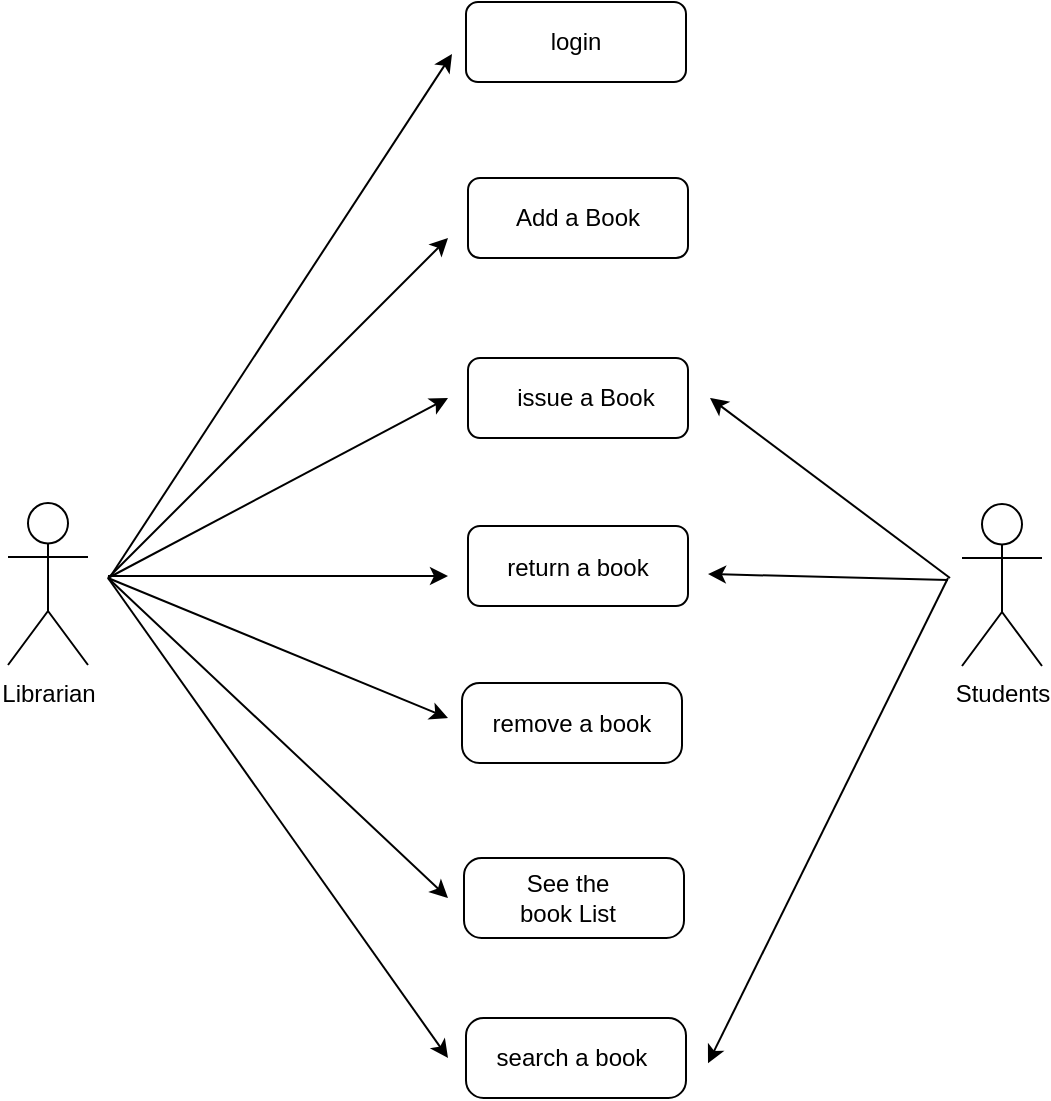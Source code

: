 <mxfile version="24.7.16">
  <diagram name="Page-1" id="ZgKGVOKu2XnYq9Bj7cNx">
    <mxGraphModel dx="933" dy="446" grid="1" gridSize="10" guides="1" tooltips="1" connect="1" arrows="1" fold="1" page="1" pageScale="1" pageWidth="827" pageHeight="1169" math="0" shadow="0">
      <root>
        <mxCell id="0" />
        <mxCell id="1" parent="0" />
        <mxCell id="nPoxM2JLe3QU1aJPWIpw-3" value="Students" style="shape=umlActor;verticalLabelPosition=bottom;verticalAlign=top;html=1;outlineConnect=0;" parent="1" vertex="1">
          <mxGeometry x="631" y="321" width="40" height="81" as="geometry" />
        </mxCell>
        <mxCell id="nPoxM2JLe3QU1aJPWIpw-4" value="Librarian&lt;div&gt;&lt;br&gt;&lt;/div&gt;" style="shape=umlActor;verticalLabelPosition=bottom;verticalAlign=top;html=1;outlineConnect=0;" parent="1" vertex="1">
          <mxGeometry x="154" y="320.5" width="40" height="81" as="geometry" />
        </mxCell>
        <mxCell id="1XMBIwmuA8-6nVooB1ob-2" value="" style="rounded=1;whiteSpace=wrap;html=1;" parent="1" vertex="1">
          <mxGeometry x="384" y="158" width="110" height="40" as="geometry" />
        </mxCell>
        <mxCell id="1XMBIwmuA8-6nVooB1ob-3" value="Add a Book" style="text;html=1;align=center;verticalAlign=middle;whiteSpace=wrap;rounded=0;" parent="1" vertex="1">
          <mxGeometry x="404" y="163" width="70" height="30" as="geometry" />
        </mxCell>
        <mxCell id="1XMBIwmuA8-6nVooB1ob-4" value="" style="rounded=1;whiteSpace=wrap;html=1;" parent="1" vertex="1">
          <mxGeometry x="384" y="248" width="110" height="40" as="geometry" />
        </mxCell>
        <mxCell id="1XMBIwmuA8-6nVooB1ob-5" value="issue a Book" style="text;html=1;align=center;verticalAlign=middle;whiteSpace=wrap;rounded=0;" parent="1" vertex="1">
          <mxGeometry x="403" y="253" width="80" height="30" as="geometry" />
        </mxCell>
        <mxCell id="1XMBIwmuA8-6nVooB1ob-8" value="" style="rounded=1;whiteSpace=wrap;html=1;arcSize=22;" parent="1" vertex="1">
          <mxGeometry x="381" y="410.5" width="110" height="40" as="geometry" />
        </mxCell>
        <mxCell id="1XMBIwmuA8-6nVooB1ob-9" value="remove a book" style="text;html=1;align=center;verticalAlign=middle;whiteSpace=wrap;rounded=0;" parent="1" vertex="1">
          <mxGeometry x="386" y="415.5" width="100" height="30" as="geometry" />
        </mxCell>
        <mxCell id="1XMBIwmuA8-6nVooB1ob-10" value="" style="rounded=1;whiteSpace=wrap;html=1;" parent="1" vertex="1">
          <mxGeometry x="384" y="332" width="110" height="40" as="geometry" />
        </mxCell>
        <mxCell id="1XMBIwmuA8-6nVooB1ob-11" value="return a book" style="text;html=1;align=center;verticalAlign=middle;whiteSpace=wrap;rounded=0;" parent="1" vertex="1">
          <mxGeometry x="399" y="338" width="80" height="30" as="geometry" />
        </mxCell>
        <mxCell id="1XMBIwmuA8-6nVooB1ob-14" value="" style="rounded=1;whiteSpace=wrap;html=1;arcSize=22;" parent="1" vertex="1">
          <mxGeometry x="382" y="498" width="110" height="40" as="geometry" />
        </mxCell>
        <mxCell id="1XMBIwmuA8-6nVooB1ob-15" value="See the book List" style="text;html=1;align=center;verticalAlign=middle;whiteSpace=wrap;rounded=0;" parent="1" vertex="1">
          <mxGeometry x="399" y="503" width="70" height="30" as="geometry" />
        </mxCell>
        <mxCell id="1XMBIwmuA8-6nVooB1ob-16" value="" style="rounded=1;whiteSpace=wrap;html=1;arcSize=22;" parent="1" vertex="1">
          <mxGeometry x="383" y="578" width="110" height="40" as="geometry" />
        </mxCell>
        <mxCell id="1XMBIwmuA8-6nVooB1ob-17" value="search a book" style="text;html=1;align=center;verticalAlign=middle;whiteSpace=wrap;rounded=0;" parent="1" vertex="1">
          <mxGeometry x="390" y="583" width="92" height="30" as="geometry" />
        </mxCell>
        <mxCell id="1XMBIwmuA8-6nVooB1ob-19" value="" style="endArrow=classic;html=1;rounded=0;" parent="1" edge="1">
          <mxGeometry width="50" height="50" relative="1" as="geometry">
            <mxPoint x="204" y="358" as="sourcePoint" />
            <mxPoint x="374" y="188" as="targetPoint" />
          </mxGeometry>
        </mxCell>
        <mxCell id="1XMBIwmuA8-6nVooB1ob-20" value="" style="endArrow=classic;html=1;rounded=0;" parent="1" edge="1">
          <mxGeometry width="50" height="50" relative="1" as="geometry">
            <mxPoint x="204" y="358" as="sourcePoint" />
            <mxPoint x="374" y="268" as="targetPoint" />
          </mxGeometry>
        </mxCell>
        <mxCell id="1XMBIwmuA8-6nVooB1ob-21" value="" style="endArrow=classic;html=1;rounded=0;" parent="1" edge="1">
          <mxGeometry width="50" height="50" relative="1" as="geometry">
            <mxPoint x="204" y="357" as="sourcePoint" />
            <mxPoint x="374" y="357" as="targetPoint" />
          </mxGeometry>
        </mxCell>
        <mxCell id="1XMBIwmuA8-6nVooB1ob-22" value="" style="endArrow=classic;html=1;rounded=0;" parent="1" edge="1">
          <mxGeometry width="50" height="50" relative="1" as="geometry">
            <mxPoint x="204" y="358" as="sourcePoint" />
            <mxPoint x="374" y="428" as="targetPoint" />
          </mxGeometry>
        </mxCell>
        <mxCell id="1XMBIwmuA8-6nVooB1ob-23" value="" style="endArrow=classic;html=1;rounded=0;" parent="1" edge="1">
          <mxGeometry width="50" height="50" relative="1" as="geometry">
            <mxPoint x="204" y="358" as="sourcePoint" />
            <mxPoint x="374" y="518" as="targetPoint" />
          </mxGeometry>
        </mxCell>
        <mxCell id="1XMBIwmuA8-6nVooB1ob-24" value="" style="endArrow=classic;html=1;rounded=0;" parent="1" edge="1">
          <mxGeometry width="50" height="50" relative="1" as="geometry">
            <mxPoint x="204" y="358" as="sourcePoint" />
            <mxPoint x="374" y="598" as="targetPoint" />
          </mxGeometry>
        </mxCell>
        <mxCell id="1XMBIwmuA8-6nVooB1ob-25" value="" style="endArrow=classic;html=1;rounded=0;" parent="1" edge="1">
          <mxGeometry width="50" height="50" relative="1" as="geometry">
            <mxPoint x="625" y="358" as="sourcePoint" />
            <mxPoint x="505" y="268" as="targetPoint" />
          </mxGeometry>
        </mxCell>
        <mxCell id="1XMBIwmuA8-6nVooB1ob-27" value="" style="endArrow=classic;html=1;rounded=0;" parent="1" edge="1">
          <mxGeometry width="50" height="50" relative="1" as="geometry">
            <mxPoint x="624" y="359" as="sourcePoint" />
            <mxPoint x="504" y="356" as="targetPoint" />
          </mxGeometry>
        </mxCell>
        <mxCell id="1XMBIwmuA8-6nVooB1ob-29" value="" style="endArrow=classic;html=1;rounded=0;" parent="1" edge="1">
          <mxGeometry width="50" height="50" relative="1" as="geometry">
            <mxPoint x="624" y="358" as="sourcePoint" />
            <mxPoint x="504" y="600.667" as="targetPoint" />
          </mxGeometry>
        </mxCell>
        <mxCell id="ADE9T-iGmRITPJnicttt-1" value="login" style="rounded=1;whiteSpace=wrap;html=1;" vertex="1" parent="1">
          <mxGeometry x="383" y="70" width="110" height="40" as="geometry" />
        </mxCell>
        <mxCell id="ADE9T-iGmRITPJnicttt-2" value="" style="endArrow=classic;html=1;rounded=0;" edge="1" parent="1">
          <mxGeometry width="50" height="50" relative="1" as="geometry">
            <mxPoint x="206" y="356" as="sourcePoint" />
            <mxPoint x="376" y="96" as="targetPoint" />
          </mxGeometry>
        </mxCell>
      </root>
    </mxGraphModel>
  </diagram>
</mxfile>
